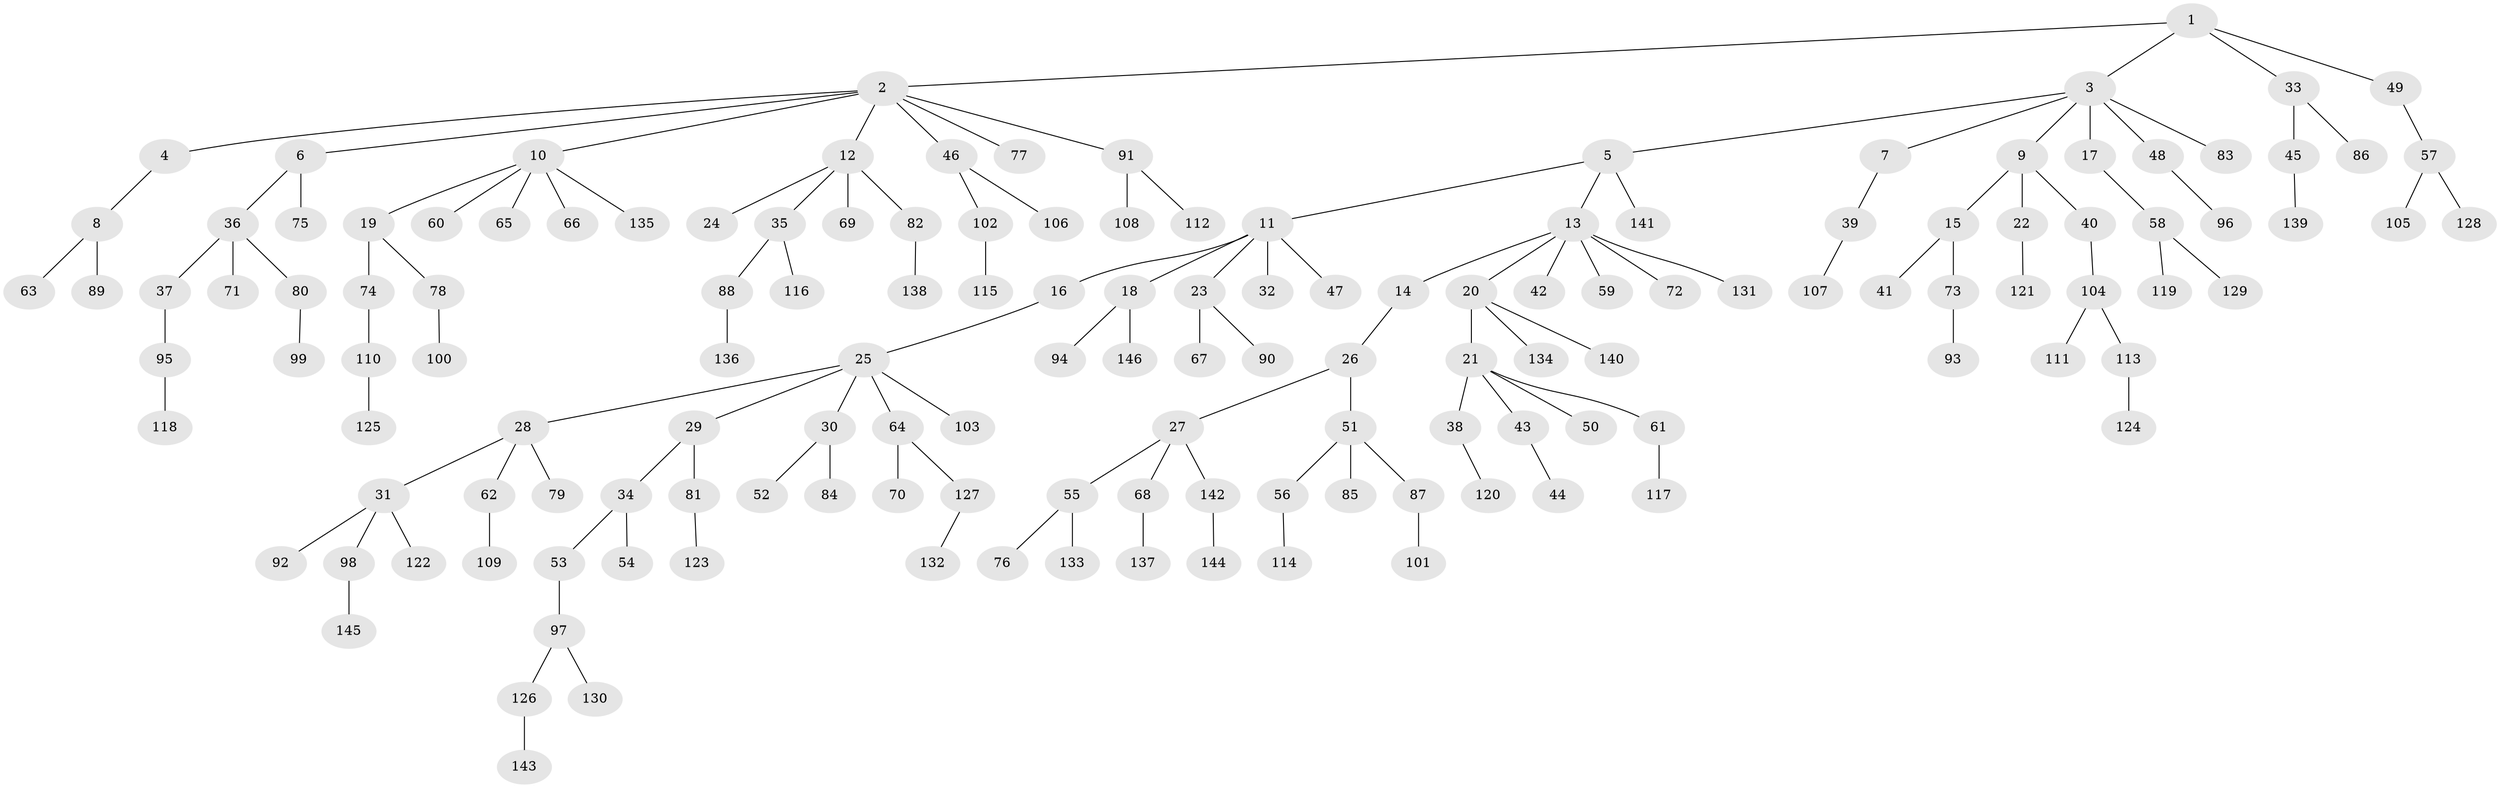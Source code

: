 // coarse degree distribution, {6: 0.02912621359223301, 2: 0.24271844660194175, 3: 0.1262135922330097, 4: 0.06796116504854369, 1: 0.5048543689320388, 5: 0.019417475728155338, 7: 0.009708737864077669}
// Generated by graph-tools (version 1.1) at 2025/37/03/04/25 23:37:28]
// undirected, 146 vertices, 145 edges
graph export_dot {
  node [color=gray90,style=filled];
  1;
  2;
  3;
  4;
  5;
  6;
  7;
  8;
  9;
  10;
  11;
  12;
  13;
  14;
  15;
  16;
  17;
  18;
  19;
  20;
  21;
  22;
  23;
  24;
  25;
  26;
  27;
  28;
  29;
  30;
  31;
  32;
  33;
  34;
  35;
  36;
  37;
  38;
  39;
  40;
  41;
  42;
  43;
  44;
  45;
  46;
  47;
  48;
  49;
  50;
  51;
  52;
  53;
  54;
  55;
  56;
  57;
  58;
  59;
  60;
  61;
  62;
  63;
  64;
  65;
  66;
  67;
  68;
  69;
  70;
  71;
  72;
  73;
  74;
  75;
  76;
  77;
  78;
  79;
  80;
  81;
  82;
  83;
  84;
  85;
  86;
  87;
  88;
  89;
  90;
  91;
  92;
  93;
  94;
  95;
  96;
  97;
  98;
  99;
  100;
  101;
  102;
  103;
  104;
  105;
  106;
  107;
  108;
  109;
  110;
  111;
  112;
  113;
  114;
  115;
  116;
  117;
  118;
  119;
  120;
  121;
  122;
  123;
  124;
  125;
  126;
  127;
  128;
  129;
  130;
  131;
  132;
  133;
  134;
  135;
  136;
  137;
  138;
  139;
  140;
  141;
  142;
  143;
  144;
  145;
  146;
  1 -- 2;
  1 -- 3;
  1 -- 33;
  1 -- 49;
  2 -- 4;
  2 -- 6;
  2 -- 10;
  2 -- 12;
  2 -- 46;
  2 -- 77;
  2 -- 91;
  3 -- 5;
  3 -- 7;
  3 -- 9;
  3 -- 17;
  3 -- 48;
  3 -- 83;
  4 -- 8;
  5 -- 11;
  5 -- 13;
  5 -- 141;
  6 -- 36;
  6 -- 75;
  7 -- 39;
  8 -- 63;
  8 -- 89;
  9 -- 15;
  9 -- 22;
  9 -- 40;
  10 -- 19;
  10 -- 60;
  10 -- 65;
  10 -- 66;
  10 -- 135;
  11 -- 16;
  11 -- 18;
  11 -- 23;
  11 -- 32;
  11 -- 47;
  12 -- 24;
  12 -- 35;
  12 -- 69;
  12 -- 82;
  13 -- 14;
  13 -- 20;
  13 -- 42;
  13 -- 59;
  13 -- 72;
  13 -- 131;
  14 -- 26;
  15 -- 41;
  15 -- 73;
  16 -- 25;
  17 -- 58;
  18 -- 94;
  18 -- 146;
  19 -- 74;
  19 -- 78;
  20 -- 21;
  20 -- 134;
  20 -- 140;
  21 -- 38;
  21 -- 43;
  21 -- 50;
  21 -- 61;
  22 -- 121;
  23 -- 67;
  23 -- 90;
  25 -- 28;
  25 -- 29;
  25 -- 30;
  25 -- 64;
  25 -- 103;
  26 -- 27;
  26 -- 51;
  27 -- 55;
  27 -- 68;
  27 -- 142;
  28 -- 31;
  28 -- 62;
  28 -- 79;
  29 -- 34;
  29 -- 81;
  30 -- 52;
  30 -- 84;
  31 -- 92;
  31 -- 98;
  31 -- 122;
  33 -- 45;
  33 -- 86;
  34 -- 53;
  34 -- 54;
  35 -- 88;
  35 -- 116;
  36 -- 37;
  36 -- 71;
  36 -- 80;
  37 -- 95;
  38 -- 120;
  39 -- 107;
  40 -- 104;
  43 -- 44;
  45 -- 139;
  46 -- 102;
  46 -- 106;
  48 -- 96;
  49 -- 57;
  51 -- 56;
  51 -- 85;
  51 -- 87;
  53 -- 97;
  55 -- 76;
  55 -- 133;
  56 -- 114;
  57 -- 105;
  57 -- 128;
  58 -- 119;
  58 -- 129;
  61 -- 117;
  62 -- 109;
  64 -- 70;
  64 -- 127;
  68 -- 137;
  73 -- 93;
  74 -- 110;
  78 -- 100;
  80 -- 99;
  81 -- 123;
  82 -- 138;
  87 -- 101;
  88 -- 136;
  91 -- 108;
  91 -- 112;
  95 -- 118;
  97 -- 126;
  97 -- 130;
  98 -- 145;
  102 -- 115;
  104 -- 111;
  104 -- 113;
  110 -- 125;
  113 -- 124;
  126 -- 143;
  127 -- 132;
  142 -- 144;
}
